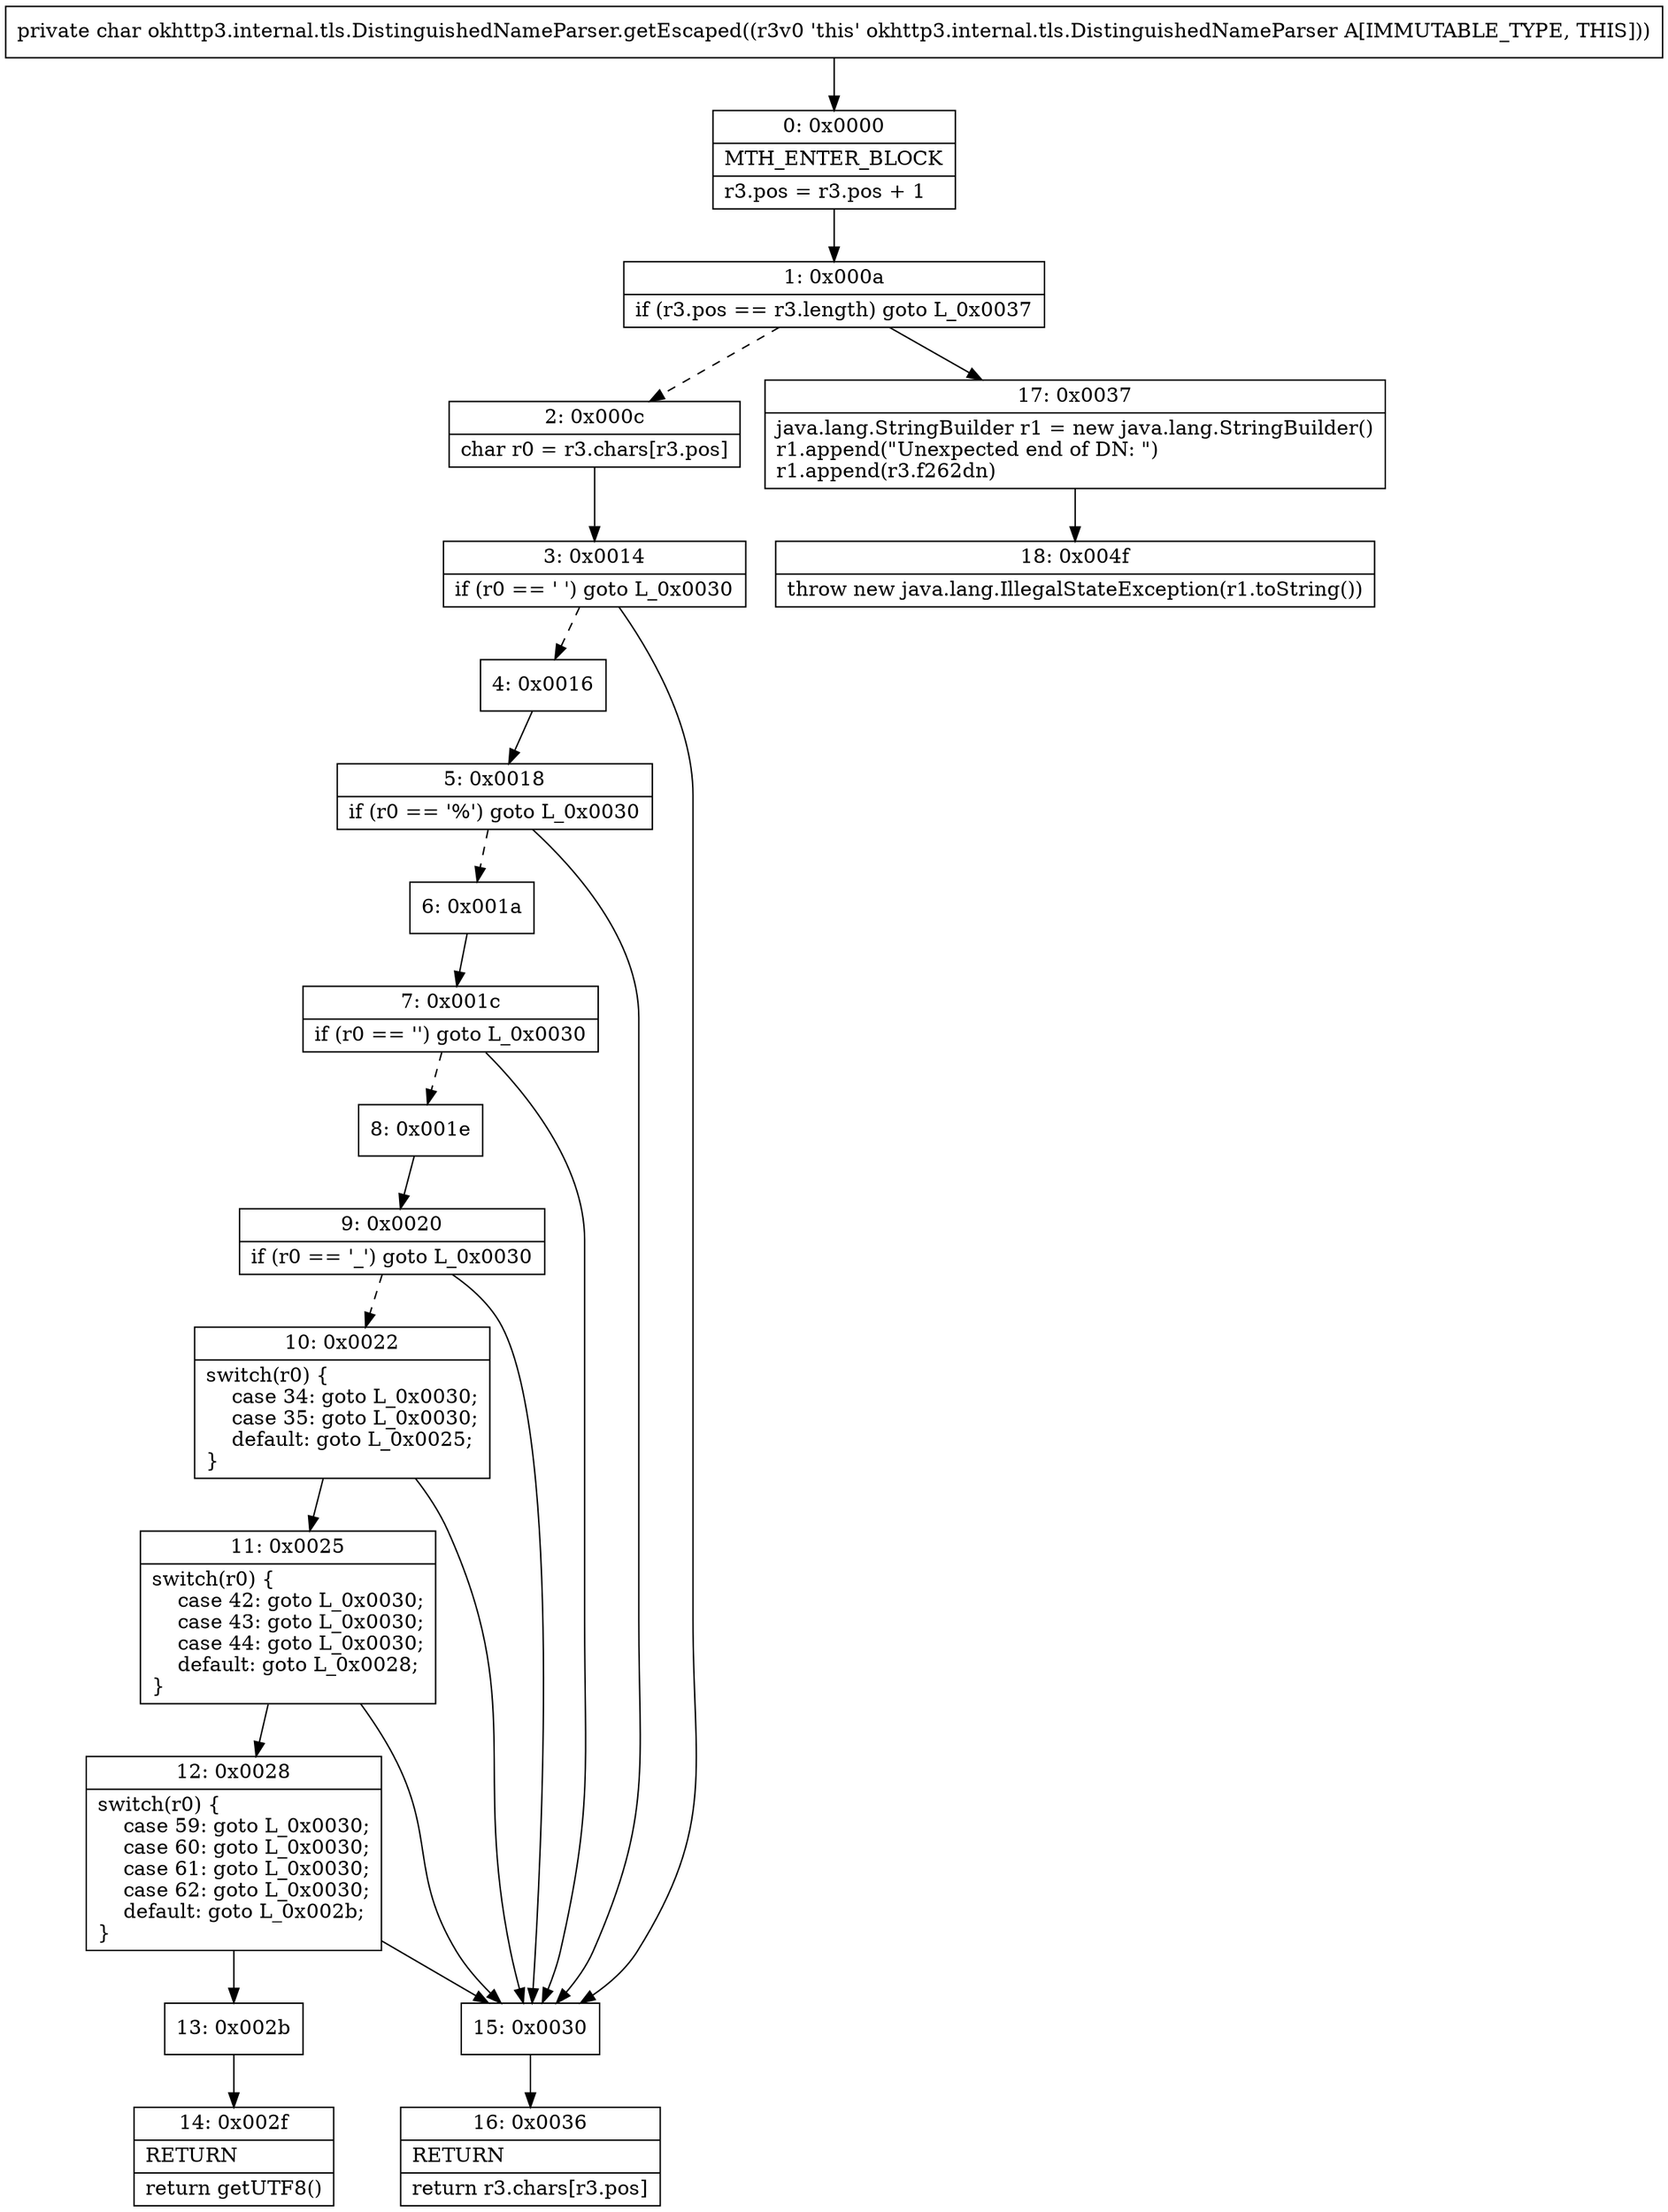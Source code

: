 digraph "CFG forokhttp3.internal.tls.DistinguishedNameParser.getEscaped()C" {
Node_0 [shape=record,label="{0\:\ 0x0000|MTH_ENTER_BLOCK\l|r3.pos = r3.pos + 1\l}"];
Node_1 [shape=record,label="{1\:\ 0x000a|if (r3.pos == r3.length) goto L_0x0037\l}"];
Node_2 [shape=record,label="{2\:\ 0x000c|char r0 = r3.chars[r3.pos]\l}"];
Node_3 [shape=record,label="{3\:\ 0x0014|if (r0 == ' ') goto L_0x0030\l}"];
Node_4 [shape=record,label="{4\:\ 0x0016}"];
Node_5 [shape=record,label="{5\:\ 0x0018|if (r0 == '%') goto L_0x0030\l}"];
Node_6 [shape=record,label="{6\:\ 0x001a}"];
Node_7 [shape=record,label="{7\:\ 0x001c|if (r0 == '') goto L_0x0030\l}"];
Node_8 [shape=record,label="{8\:\ 0x001e}"];
Node_9 [shape=record,label="{9\:\ 0x0020|if (r0 == '_') goto L_0x0030\l}"];
Node_10 [shape=record,label="{10\:\ 0x0022|switch(r0) \{\l    case 34: goto L_0x0030;\l    case 35: goto L_0x0030;\l    default: goto L_0x0025;\l\}\l}"];
Node_11 [shape=record,label="{11\:\ 0x0025|switch(r0) \{\l    case 42: goto L_0x0030;\l    case 43: goto L_0x0030;\l    case 44: goto L_0x0030;\l    default: goto L_0x0028;\l\}\l}"];
Node_12 [shape=record,label="{12\:\ 0x0028|switch(r0) \{\l    case 59: goto L_0x0030;\l    case 60: goto L_0x0030;\l    case 61: goto L_0x0030;\l    case 62: goto L_0x0030;\l    default: goto L_0x002b;\l\}\l}"];
Node_13 [shape=record,label="{13\:\ 0x002b}"];
Node_14 [shape=record,label="{14\:\ 0x002f|RETURN\l|return getUTF8()\l}"];
Node_15 [shape=record,label="{15\:\ 0x0030}"];
Node_16 [shape=record,label="{16\:\ 0x0036|RETURN\l|return r3.chars[r3.pos]\l}"];
Node_17 [shape=record,label="{17\:\ 0x0037|java.lang.StringBuilder r1 = new java.lang.StringBuilder()\lr1.append(\"Unexpected end of DN: \")\lr1.append(r3.f262dn)\l}"];
Node_18 [shape=record,label="{18\:\ 0x004f|throw new java.lang.IllegalStateException(r1.toString())\l}"];
MethodNode[shape=record,label="{private char okhttp3.internal.tls.DistinguishedNameParser.getEscaped((r3v0 'this' okhttp3.internal.tls.DistinguishedNameParser A[IMMUTABLE_TYPE, THIS])) }"];
MethodNode -> Node_0;
Node_0 -> Node_1;
Node_1 -> Node_2[style=dashed];
Node_1 -> Node_17;
Node_2 -> Node_3;
Node_3 -> Node_4[style=dashed];
Node_3 -> Node_15;
Node_4 -> Node_5;
Node_5 -> Node_6[style=dashed];
Node_5 -> Node_15;
Node_6 -> Node_7;
Node_7 -> Node_8[style=dashed];
Node_7 -> Node_15;
Node_8 -> Node_9;
Node_9 -> Node_10[style=dashed];
Node_9 -> Node_15;
Node_10 -> Node_11;
Node_10 -> Node_15;
Node_11 -> Node_12;
Node_11 -> Node_15;
Node_12 -> Node_13;
Node_12 -> Node_15;
Node_13 -> Node_14;
Node_15 -> Node_16;
Node_17 -> Node_18;
}

